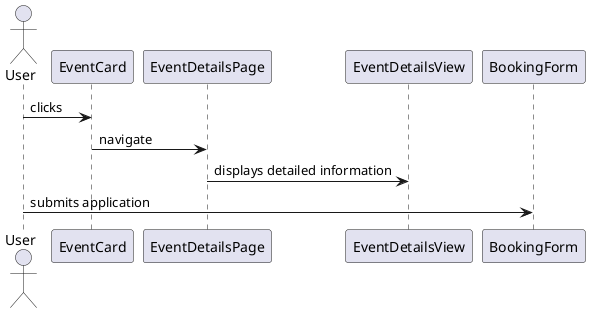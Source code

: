 @startuml Interaction Flow
actor User

User -> EventCard : clicks
EventCard -> EventDetailsPage : navigate
EventDetailsPage -> EventDetailsView : displays detailed information
User -> BookingForm : submits application

@enduml
